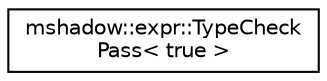 digraph "Graphical Class Hierarchy"
{
 // LATEX_PDF_SIZE
  edge [fontname="Helvetica",fontsize="10",labelfontname="Helvetica",labelfontsize="10"];
  node [fontname="Helvetica",fontsize="10",shape=record];
  rankdir="LR";
  Node0 [label="mshadow::expr::TypeCheck\lPass\< true \>",height=0.2,width=0.4,color="black", fillcolor="white", style="filled",URL="$structmshadow_1_1expr_1_1TypeCheckPass_3_01true_01_4.html",tooltip=" "];
}
